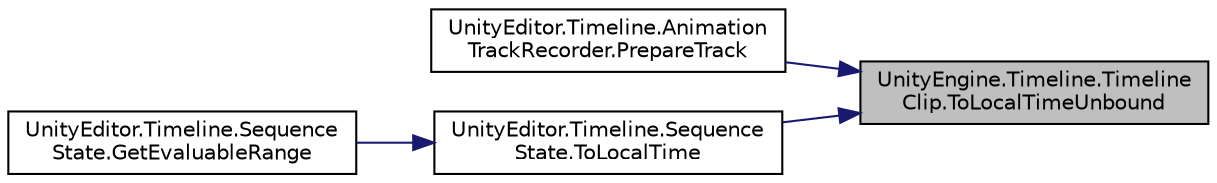digraph "UnityEngine.Timeline.TimelineClip.ToLocalTimeUnbound"
{
 // LATEX_PDF_SIZE
  edge [fontname="Helvetica",fontsize="10",labelfontname="Helvetica",labelfontsize="10"];
  node [fontname="Helvetica",fontsize="10",shape=record];
  rankdir="RL";
  Node1 [label="UnityEngine.Timeline.Timeline\lClip.ToLocalTimeUnbound",height=0.2,width=0.4,color="black", fillcolor="grey75", style="filled", fontcolor="black",tooltip="Converts from global time to local time of the clip"];
  Node1 -> Node2 [dir="back",color="midnightblue",fontsize="10",style="solid",fontname="Helvetica"];
  Node2 [label="UnityEditor.Timeline.Animation\lTrackRecorder.PrepareTrack",height=0.2,width=0.4,color="black", fillcolor="white", style="filled",URL="$class_unity_editor_1_1_timeline_1_1_animation_track_recorder.html#aaa1833fd02ef8ae07e3ed534f155e97d",tooltip=" "];
  Node1 -> Node3 [dir="back",color="midnightblue",fontsize="10",style="solid",fontname="Helvetica"];
  Node3 [label="UnityEditor.Timeline.Sequence\lState.ToLocalTime",height=0.2,width=0.4,color="black", fillcolor="white", style="filled",URL="$class_unity_editor_1_1_timeline_1_1_sequence_state.html#aa02d8f5598baa9bef12801695af4eb1f",tooltip=" "];
  Node3 -> Node4 [dir="back",color="midnightblue",fontsize="10",style="solid",fontname="Helvetica"];
  Node4 [label="UnityEditor.Timeline.Sequence\lState.GetEvaluableRange",height=0.2,width=0.4,color="black", fillcolor="white", style="filled",URL="$class_unity_editor_1_1_timeline_1_1_sequence_state.html#a180d8df4e8f1c7539d7b52ce0b223d23",tooltip=" "];
}
